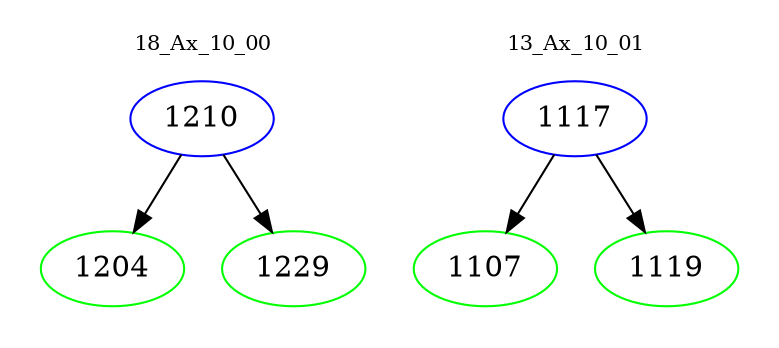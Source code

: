 digraph{
subgraph cluster_0 {
color = white
label = "18_Ax_10_00";
fontsize=10;
T0_1210 [label="1210", color="blue"]
T0_1210 -> T0_1204 [color="black"]
T0_1204 [label="1204", color="green"]
T0_1210 -> T0_1229 [color="black"]
T0_1229 [label="1229", color="green"]
}
subgraph cluster_1 {
color = white
label = "13_Ax_10_01";
fontsize=10;
T1_1117 [label="1117", color="blue"]
T1_1117 -> T1_1107 [color="black"]
T1_1107 [label="1107", color="green"]
T1_1117 -> T1_1119 [color="black"]
T1_1119 [label="1119", color="green"]
}
}
